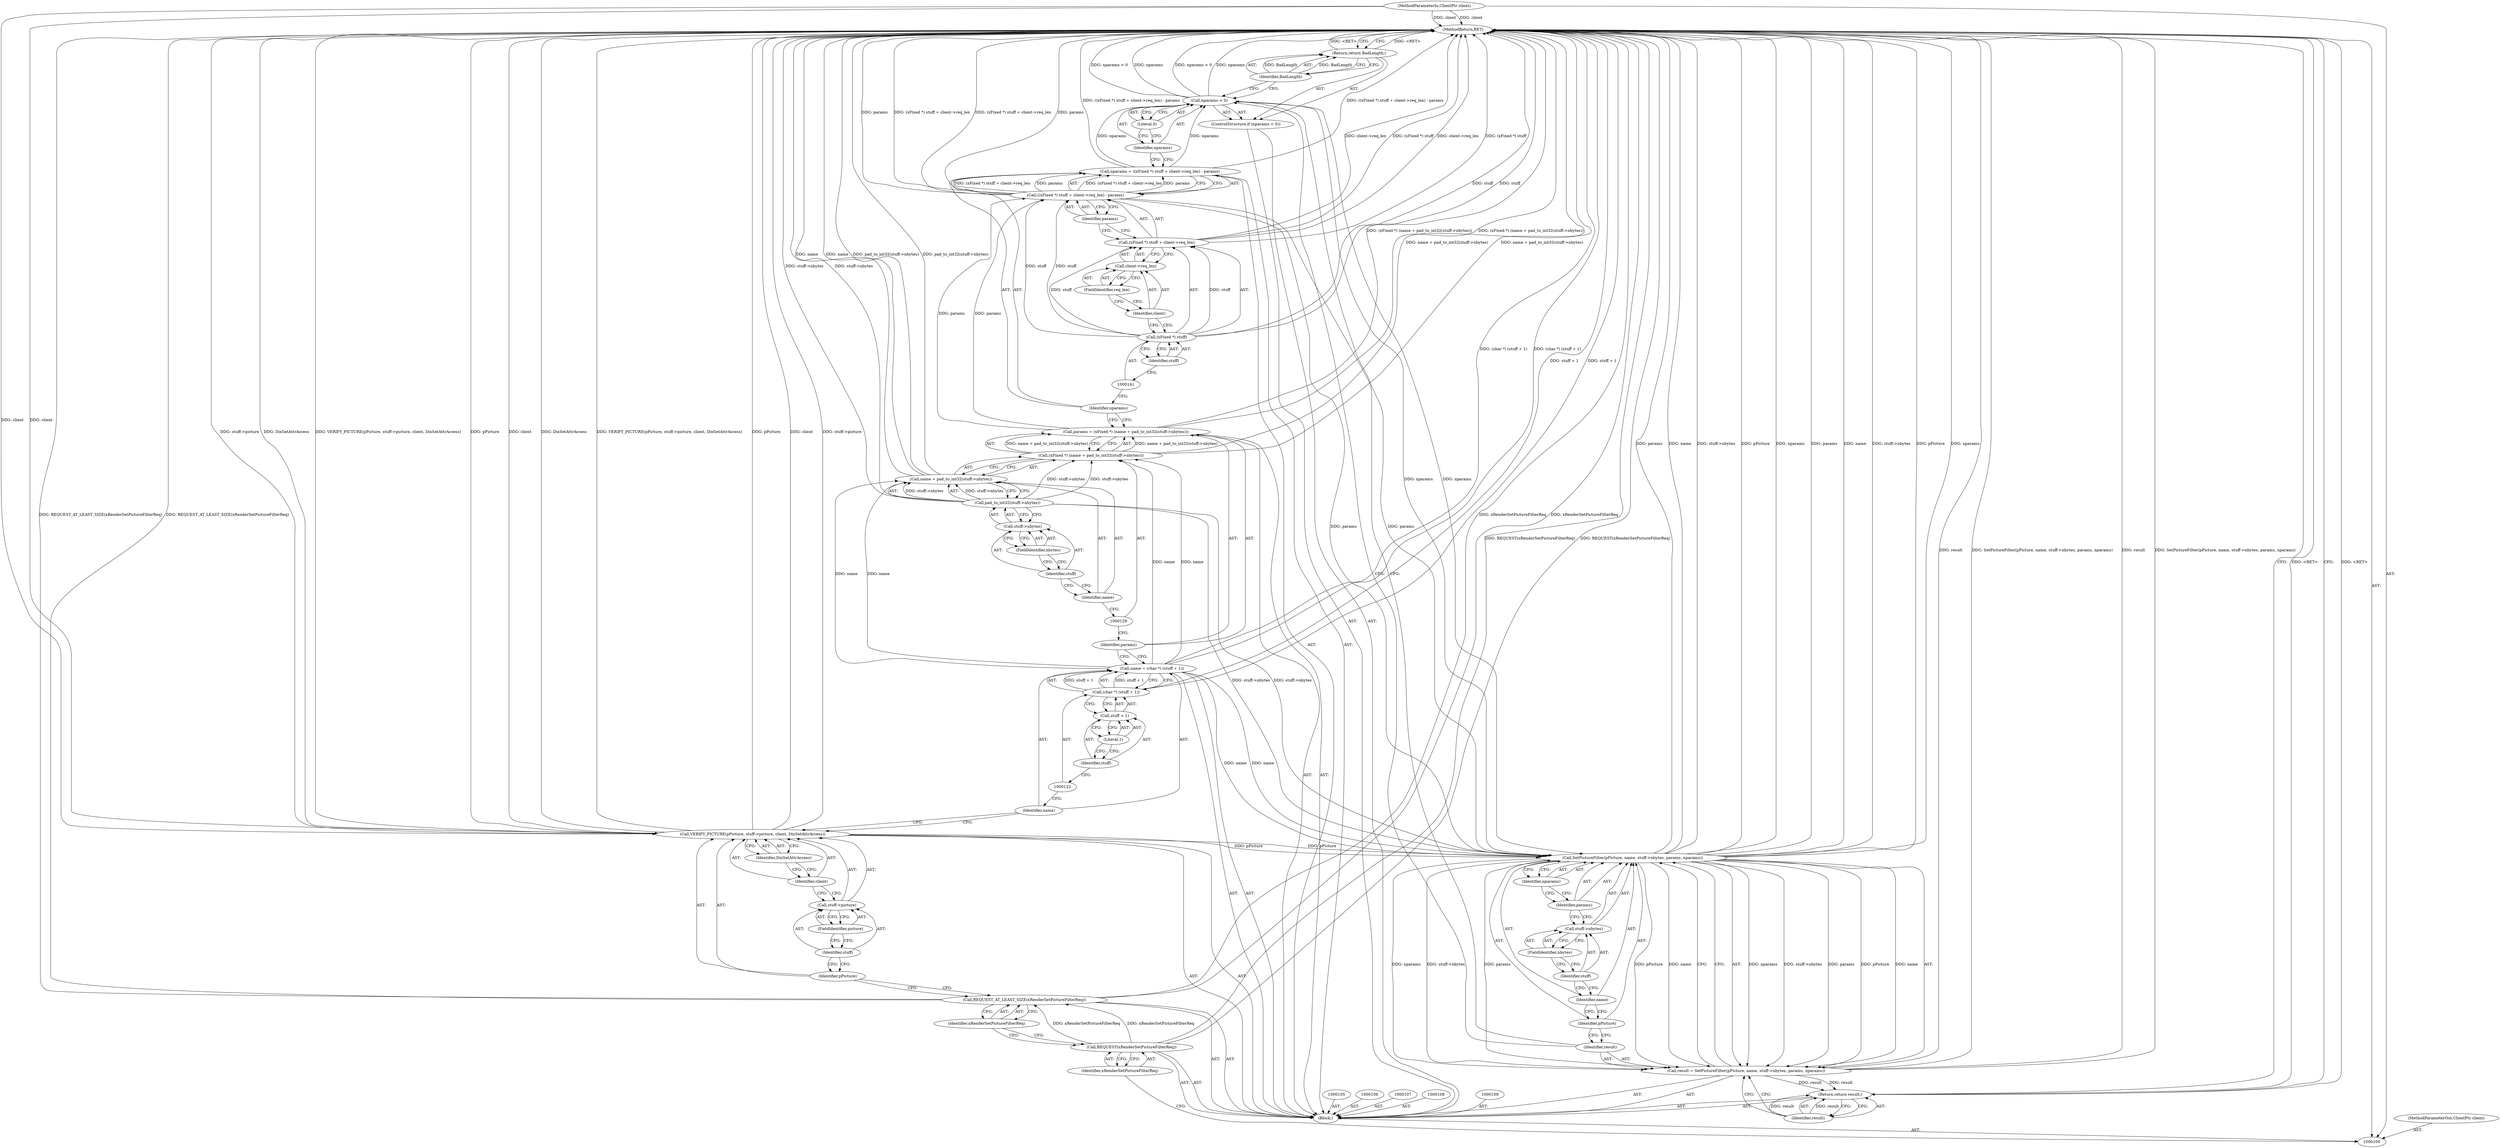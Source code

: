 digraph "0_xserver_cad5a1050b7184d828aef9c1dd151c3ab649d37e_5" {
"1000165" [label="(MethodReturn,RET)"];
"1000101" [label="(MethodParameterIn,ClientPtr client)"];
"1000231" [label="(MethodParameterOut,ClientPtr client)"];
"1000111" [label="(Identifier,xRenderSetPictureFilterReq)"];
"1000110" [label="(Call,REQUEST_AT_LEAST_SIZE(xRenderSetPictureFilterReq))"];
"1000113" [label="(Identifier,pPicture)"];
"1000114" [label="(Call,stuff->picture)"];
"1000115" [label="(Identifier,stuff)"];
"1000116" [label="(FieldIdentifier,picture)"];
"1000112" [label="(Call,VERIFY_PICTURE(pPicture, stuff->picture, client, DixSetAttrAccess))"];
"1000117" [label="(Identifier,client)"];
"1000118" [label="(Identifier,DixSetAttrAccess)"];
"1000121" [label="(Call,(char *) (stuff + 1))"];
"1000123" [label="(Call,stuff + 1)"];
"1000124" [label="(Identifier,stuff)"];
"1000125" [label="(Literal,1)"];
"1000119" [label="(Call,name = (char *) (stuff + 1))"];
"1000120" [label="(Identifier,name)"];
"1000128" [label="(Call,(xFixed *) (name + pad_to_int32(stuff->nbytes)))"];
"1000130" [label="(Call,name + pad_to_int32(stuff->nbytes))"];
"1000131" [label="(Identifier,name)"];
"1000132" [label="(Call,pad_to_int32(stuff->nbytes))"];
"1000133" [label="(Call,stuff->nbytes)"];
"1000134" [label="(Identifier,stuff)"];
"1000126" [label="(Call,params = (xFixed *) (name + pad_to_int32(stuff->nbytes)))"];
"1000127" [label="(Identifier,params)"];
"1000135" [label="(FieldIdentifier,nbytes)"];
"1000138" [label="(Call,((xFixed *) stuff + client->req_len) - params)"];
"1000139" [label="(Call,(xFixed *) stuff + client->req_len)"];
"1000140" [label="(Call,(xFixed *) stuff)"];
"1000142" [label="(Identifier,stuff)"];
"1000143" [label="(Call,client->req_len)"];
"1000144" [label="(Identifier,client)"];
"1000145" [label="(FieldIdentifier,req_len)"];
"1000136" [label="(Call,nparams = ((xFixed *) stuff + client->req_len) - params)"];
"1000137" [label="(Identifier,nparams)"];
"1000146" [label="(Identifier,params)"];
"1000150" [label="(Literal,0)"];
"1000147" [label="(ControlStructure,if (nparams < 0))"];
"1000148" [label="(Call,nparams < 0)"];
"1000149" [label="(Identifier,nparams)"];
"1000151" [label="(Return,return BadLength;)"];
"1000152" [label="(Identifier,BadLength)"];
"1000155" [label="(Call,SetPictureFilter(pPicture, name, stuff->nbytes, params, nparams))"];
"1000156" [label="(Identifier,pPicture)"];
"1000157" [label="(Identifier,name)"];
"1000158" [label="(Call,stuff->nbytes)"];
"1000159" [label="(Identifier,stuff)"];
"1000153" [label="(Call,result = SetPictureFilter(pPicture, name, stuff->nbytes, params, nparams))"];
"1000154" [label="(Identifier,result)"];
"1000160" [label="(FieldIdentifier,nbytes)"];
"1000161" [label="(Identifier,params)"];
"1000162" [label="(Identifier,nparams)"];
"1000164" [label="(Identifier,result)"];
"1000163" [label="(Return,return result;)"];
"1000102" [label="(Block,)"];
"1000104" [label="(Identifier,xRenderSetPictureFilterReq)"];
"1000103" [label="(Call,REQUEST(xRenderSetPictureFilterReq))"];
"1000165" -> "1000100"  [label="AST: "];
"1000165" -> "1000151"  [label="CFG: "];
"1000165" -> "1000163"  [label="CFG: "];
"1000112" -> "1000165"  [label="DDG: client"];
"1000112" -> "1000165"  [label="DDG: stuff->picture"];
"1000112" -> "1000165"  [label="DDG: DixSetAttrAccess"];
"1000112" -> "1000165"  [label="DDG: VERIFY_PICTURE(pPicture, stuff->picture, client, DixSetAttrAccess)"];
"1000112" -> "1000165"  [label="DDG: pPicture"];
"1000140" -> "1000165"  [label="DDG: stuff"];
"1000155" -> "1000165"  [label="DDG: name"];
"1000155" -> "1000165"  [label="DDG: stuff->nbytes"];
"1000155" -> "1000165"  [label="DDG: pPicture"];
"1000155" -> "1000165"  [label="DDG: nparams"];
"1000155" -> "1000165"  [label="DDG: params"];
"1000139" -> "1000165"  [label="DDG: (xFixed *) stuff"];
"1000139" -> "1000165"  [label="DDG: client->req_len"];
"1000119" -> "1000165"  [label="DDG: (char *) (stuff + 1)"];
"1000153" -> "1000165"  [label="DDG: result"];
"1000153" -> "1000165"  [label="DDG: SetPictureFilter(pPicture, name, stuff->nbytes, params, nparams)"];
"1000130" -> "1000165"  [label="DDG: name"];
"1000130" -> "1000165"  [label="DDG: pad_to_int32(stuff->nbytes)"];
"1000128" -> "1000165"  [label="DDG: name + pad_to_int32(stuff->nbytes)"];
"1000121" -> "1000165"  [label="DDG: stuff + 1"];
"1000138" -> "1000165"  [label="DDG: (xFixed *) stuff + client->req_len"];
"1000138" -> "1000165"  [label="DDG: params"];
"1000103" -> "1000165"  [label="DDG: REQUEST(xRenderSetPictureFilterReq)"];
"1000148" -> "1000165"  [label="DDG: nparams"];
"1000148" -> "1000165"  [label="DDG: nparams < 0"];
"1000132" -> "1000165"  [label="DDG: stuff->nbytes"];
"1000101" -> "1000165"  [label="DDG: client"];
"1000110" -> "1000165"  [label="DDG: REQUEST_AT_LEAST_SIZE(xRenderSetPictureFilterReq)"];
"1000110" -> "1000165"  [label="DDG: xRenderSetPictureFilterReq"];
"1000136" -> "1000165"  [label="DDG: ((xFixed *) stuff + client->req_len) - params"];
"1000126" -> "1000165"  [label="DDG: (xFixed *) (name + pad_to_int32(stuff->nbytes))"];
"1000151" -> "1000165"  [label="DDG: <RET>"];
"1000163" -> "1000165"  [label="DDG: <RET>"];
"1000101" -> "1000100"  [label="AST: "];
"1000101" -> "1000165"  [label="DDG: client"];
"1000101" -> "1000112"  [label="DDG: client"];
"1000231" -> "1000100"  [label="AST: "];
"1000111" -> "1000110"  [label="AST: "];
"1000111" -> "1000103"  [label="CFG: "];
"1000110" -> "1000111"  [label="CFG: "];
"1000110" -> "1000102"  [label="AST: "];
"1000110" -> "1000111"  [label="CFG: "];
"1000111" -> "1000110"  [label="AST: "];
"1000113" -> "1000110"  [label="CFG: "];
"1000110" -> "1000165"  [label="DDG: REQUEST_AT_LEAST_SIZE(xRenderSetPictureFilterReq)"];
"1000110" -> "1000165"  [label="DDG: xRenderSetPictureFilterReq"];
"1000103" -> "1000110"  [label="DDG: xRenderSetPictureFilterReq"];
"1000113" -> "1000112"  [label="AST: "];
"1000113" -> "1000110"  [label="CFG: "];
"1000115" -> "1000113"  [label="CFG: "];
"1000114" -> "1000112"  [label="AST: "];
"1000114" -> "1000116"  [label="CFG: "];
"1000115" -> "1000114"  [label="AST: "];
"1000116" -> "1000114"  [label="AST: "];
"1000117" -> "1000114"  [label="CFG: "];
"1000115" -> "1000114"  [label="AST: "];
"1000115" -> "1000113"  [label="CFG: "];
"1000116" -> "1000115"  [label="CFG: "];
"1000116" -> "1000114"  [label="AST: "];
"1000116" -> "1000115"  [label="CFG: "];
"1000114" -> "1000116"  [label="CFG: "];
"1000112" -> "1000102"  [label="AST: "];
"1000112" -> "1000118"  [label="CFG: "];
"1000113" -> "1000112"  [label="AST: "];
"1000114" -> "1000112"  [label="AST: "];
"1000117" -> "1000112"  [label="AST: "];
"1000118" -> "1000112"  [label="AST: "];
"1000120" -> "1000112"  [label="CFG: "];
"1000112" -> "1000165"  [label="DDG: client"];
"1000112" -> "1000165"  [label="DDG: stuff->picture"];
"1000112" -> "1000165"  [label="DDG: DixSetAttrAccess"];
"1000112" -> "1000165"  [label="DDG: VERIFY_PICTURE(pPicture, stuff->picture, client, DixSetAttrAccess)"];
"1000112" -> "1000165"  [label="DDG: pPicture"];
"1000101" -> "1000112"  [label="DDG: client"];
"1000112" -> "1000155"  [label="DDG: pPicture"];
"1000117" -> "1000112"  [label="AST: "];
"1000117" -> "1000114"  [label="CFG: "];
"1000118" -> "1000117"  [label="CFG: "];
"1000118" -> "1000112"  [label="AST: "];
"1000118" -> "1000117"  [label="CFG: "];
"1000112" -> "1000118"  [label="CFG: "];
"1000121" -> "1000119"  [label="AST: "];
"1000121" -> "1000123"  [label="CFG: "];
"1000122" -> "1000121"  [label="AST: "];
"1000123" -> "1000121"  [label="AST: "];
"1000119" -> "1000121"  [label="CFG: "];
"1000121" -> "1000165"  [label="DDG: stuff + 1"];
"1000121" -> "1000119"  [label="DDG: stuff + 1"];
"1000123" -> "1000121"  [label="AST: "];
"1000123" -> "1000125"  [label="CFG: "];
"1000124" -> "1000123"  [label="AST: "];
"1000125" -> "1000123"  [label="AST: "];
"1000121" -> "1000123"  [label="CFG: "];
"1000124" -> "1000123"  [label="AST: "];
"1000124" -> "1000122"  [label="CFG: "];
"1000125" -> "1000124"  [label="CFG: "];
"1000125" -> "1000123"  [label="AST: "];
"1000125" -> "1000124"  [label="CFG: "];
"1000123" -> "1000125"  [label="CFG: "];
"1000119" -> "1000102"  [label="AST: "];
"1000119" -> "1000121"  [label="CFG: "];
"1000120" -> "1000119"  [label="AST: "];
"1000121" -> "1000119"  [label="AST: "];
"1000127" -> "1000119"  [label="CFG: "];
"1000119" -> "1000165"  [label="DDG: (char *) (stuff + 1)"];
"1000121" -> "1000119"  [label="DDG: stuff + 1"];
"1000119" -> "1000128"  [label="DDG: name"];
"1000119" -> "1000130"  [label="DDG: name"];
"1000119" -> "1000155"  [label="DDG: name"];
"1000120" -> "1000119"  [label="AST: "];
"1000120" -> "1000112"  [label="CFG: "];
"1000122" -> "1000120"  [label="CFG: "];
"1000128" -> "1000126"  [label="AST: "];
"1000128" -> "1000130"  [label="CFG: "];
"1000129" -> "1000128"  [label="AST: "];
"1000130" -> "1000128"  [label="AST: "];
"1000126" -> "1000128"  [label="CFG: "];
"1000128" -> "1000165"  [label="DDG: name + pad_to_int32(stuff->nbytes)"];
"1000128" -> "1000126"  [label="DDG: name + pad_to_int32(stuff->nbytes)"];
"1000119" -> "1000128"  [label="DDG: name"];
"1000132" -> "1000128"  [label="DDG: stuff->nbytes"];
"1000130" -> "1000128"  [label="AST: "];
"1000130" -> "1000132"  [label="CFG: "];
"1000131" -> "1000130"  [label="AST: "];
"1000132" -> "1000130"  [label="AST: "];
"1000128" -> "1000130"  [label="CFG: "];
"1000130" -> "1000165"  [label="DDG: name"];
"1000130" -> "1000165"  [label="DDG: pad_to_int32(stuff->nbytes)"];
"1000119" -> "1000130"  [label="DDG: name"];
"1000132" -> "1000130"  [label="DDG: stuff->nbytes"];
"1000131" -> "1000130"  [label="AST: "];
"1000131" -> "1000129"  [label="CFG: "];
"1000134" -> "1000131"  [label="CFG: "];
"1000132" -> "1000130"  [label="AST: "];
"1000132" -> "1000133"  [label="CFG: "];
"1000133" -> "1000132"  [label="AST: "];
"1000130" -> "1000132"  [label="CFG: "];
"1000132" -> "1000165"  [label="DDG: stuff->nbytes"];
"1000132" -> "1000128"  [label="DDG: stuff->nbytes"];
"1000132" -> "1000130"  [label="DDG: stuff->nbytes"];
"1000132" -> "1000155"  [label="DDG: stuff->nbytes"];
"1000133" -> "1000132"  [label="AST: "];
"1000133" -> "1000135"  [label="CFG: "];
"1000134" -> "1000133"  [label="AST: "];
"1000135" -> "1000133"  [label="AST: "];
"1000132" -> "1000133"  [label="CFG: "];
"1000134" -> "1000133"  [label="AST: "];
"1000134" -> "1000131"  [label="CFG: "];
"1000135" -> "1000134"  [label="CFG: "];
"1000126" -> "1000102"  [label="AST: "];
"1000126" -> "1000128"  [label="CFG: "];
"1000127" -> "1000126"  [label="AST: "];
"1000128" -> "1000126"  [label="AST: "];
"1000137" -> "1000126"  [label="CFG: "];
"1000126" -> "1000165"  [label="DDG: (xFixed *) (name + pad_to_int32(stuff->nbytes))"];
"1000128" -> "1000126"  [label="DDG: name + pad_to_int32(stuff->nbytes)"];
"1000126" -> "1000138"  [label="DDG: params"];
"1000127" -> "1000126"  [label="AST: "];
"1000127" -> "1000119"  [label="CFG: "];
"1000129" -> "1000127"  [label="CFG: "];
"1000135" -> "1000133"  [label="AST: "];
"1000135" -> "1000134"  [label="CFG: "];
"1000133" -> "1000135"  [label="CFG: "];
"1000138" -> "1000136"  [label="AST: "];
"1000138" -> "1000146"  [label="CFG: "];
"1000139" -> "1000138"  [label="AST: "];
"1000146" -> "1000138"  [label="AST: "];
"1000136" -> "1000138"  [label="CFG: "];
"1000138" -> "1000165"  [label="DDG: (xFixed *) stuff + client->req_len"];
"1000138" -> "1000165"  [label="DDG: params"];
"1000138" -> "1000136"  [label="DDG: (xFixed *) stuff + client->req_len"];
"1000138" -> "1000136"  [label="DDG: params"];
"1000140" -> "1000138"  [label="DDG: stuff"];
"1000126" -> "1000138"  [label="DDG: params"];
"1000138" -> "1000155"  [label="DDG: params"];
"1000139" -> "1000138"  [label="AST: "];
"1000139" -> "1000143"  [label="CFG: "];
"1000140" -> "1000139"  [label="AST: "];
"1000143" -> "1000139"  [label="AST: "];
"1000146" -> "1000139"  [label="CFG: "];
"1000139" -> "1000165"  [label="DDG: (xFixed *) stuff"];
"1000139" -> "1000165"  [label="DDG: client->req_len"];
"1000140" -> "1000139"  [label="DDG: stuff"];
"1000140" -> "1000139"  [label="AST: "];
"1000140" -> "1000142"  [label="CFG: "];
"1000141" -> "1000140"  [label="AST: "];
"1000142" -> "1000140"  [label="AST: "];
"1000144" -> "1000140"  [label="CFG: "];
"1000140" -> "1000165"  [label="DDG: stuff"];
"1000140" -> "1000138"  [label="DDG: stuff"];
"1000140" -> "1000139"  [label="DDG: stuff"];
"1000142" -> "1000140"  [label="AST: "];
"1000142" -> "1000141"  [label="CFG: "];
"1000140" -> "1000142"  [label="CFG: "];
"1000143" -> "1000139"  [label="AST: "];
"1000143" -> "1000145"  [label="CFG: "];
"1000144" -> "1000143"  [label="AST: "];
"1000145" -> "1000143"  [label="AST: "];
"1000139" -> "1000143"  [label="CFG: "];
"1000144" -> "1000143"  [label="AST: "];
"1000144" -> "1000140"  [label="CFG: "];
"1000145" -> "1000144"  [label="CFG: "];
"1000145" -> "1000143"  [label="AST: "];
"1000145" -> "1000144"  [label="CFG: "];
"1000143" -> "1000145"  [label="CFG: "];
"1000136" -> "1000102"  [label="AST: "];
"1000136" -> "1000138"  [label="CFG: "];
"1000137" -> "1000136"  [label="AST: "];
"1000138" -> "1000136"  [label="AST: "];
"1000149" -> "1000136"  [label="CFG: "];
"1000136" -> "1000165"  [label="DDG: ((xFixed *) stuff + client->req_len) - params"];
"1000138" -> "1000136"  [label="DDG: (xFixed *) stuff + client->req_len"];
"1000138" -> "1000136"  [label="DDG: params"];
"1000136" -> "1000148"  [label="DDG: nparams"];
"1000137" -> "1000136"  [label="AST: "];
"1000137" -> "1000126"  [label="CFG: "];
"1000141" -> "1000137"  [label="CFG: "];
"1000146" -> "1000138"  [label="AST: "];
"1000146" -> "1000139"  [label="CFG: "];
"1000138" -> "1000146"  [label="CFG: "];
"1000150" -> "1000148"  [label="AST: "];
"1000150" -> "1000149"  [label="CFG: "];
"1000148" -> "1000150"  [label="CFG: "];
"1000147" -> "1000102"  [label="AST: "];
"1000148" -> "1000147"  [label="AST: "];
"1000151" -> "1000147"  [label="AST: "];
"1000148" -> "1000147"  [label="AST: "];
"1000148" -> "1000150"  [label="CFG: "];
"1000149" -> "1000148"  [label="AST: "];
"1000150" -> "1000148"  [label="AST: "];
"1000152" -> "1000148"  [label="CFG: "];
"1000154" -> "1000148"  [label="CFG: "];
"1000148" -> "1000165"  [label="DDG: nparams"];
"1000148" -> "1000165"  [label="DDG: nparams < 0"];
"1000136" -> "1000148"  [label="DDG: nparams"];
"1000148" -> "1000155"  [label="DDG: nparams"];
"1000149" -> "1000148"  [label="AST: "];
"1000149" -> "1000136"  [label="CFG: "];
"1000150" -> "1000149"  [label="CFG: "];
"1000151" -> "1000147"  [label="AST: "];
"1000151" -> "1000152"  [label="CFG: "];
"1000152" -> "1000151"  [label="AST: "];
"1000165" -> "1000151"  [label="CFG: "];
"1000151" -> "1000165"  [label="DDG: <RET>"];
"1000152" -> "1000151"  [label="DDG: BadLength"];
"1000152" -> "1000151"  [label="AST: "];
"1000152" -> "1000148"  [label="CFG: "];
"1000151" -> "1000152"  [label="CFG: "];
"1000152" -> "1000151"  [label="DDG: BadLength"];
"1000155" -> "1000153"  [label="AST: "];
"1000155" -> "1000162"  [label="CFG: "];
"1000156" -> "1000155"  [label="AST: "];
"1000157" -> "1000155"  [label="AST: "];
"1000158" -> "1000155"  [label="AST: "];
"1000161" -> "1000155"  [label="AST: "];
"1000162" -> "1000155"  [label="AST: "];
"1000153" -> "1000155"  [label="CFG: "];
"1000155" -> "1000165"  [label="DDG: name"];
"1000155" -> "1000165"  [label="DDG: stuff->nbytes"];
"1000155" -> "1000165"  [label="DDG: pPicture"];
"1000155" -> "1000165"  [label="DDG: nparams"];
"1000155" -> "1000165"  [label="DDG: params"];
"1000155" -> "1000153"  [label="DDG: nparams"];
"1000155" -> "1000153"  [label="DDG: stuff->nbytes"];
"1000155" -> "1000153"  [label="DDG: params"];
"1000155" -> "1000153"  [label="DDG: pPicture"];
"1000155" -> "1000153"  [label="DDG: name"];
"1000112" -> "1000155"  [label="DDG: pPicture"];
"1000119" -> "1000155"  [label="DDG: name"];
"1000132" -> "1000155"  [label="DDG: stuff->nbytes"];
"1000138" -> "1000155"  [label="DDG: params"];
"1000148" -> "1000155"  [label="DDG: nparams"];
"1000156" -> "1000155"  [label="AST: "];
"1000156" -> "1000154"  [label="CFG: "];
"1000157" -> "1000156"  [label="CFG: "];
"1000157" -> "1000155"  [label="AST: "];
"1000157" -> "1000156"  [label="CFG: "];
"1000159" -> "1000157"  [label="CFG: "];
"1000158" -> "1000155"  [label="AST: "];
"1000158" -> "1000160"  [label="CFG: "];
"1000159" -> "1000158"  [label="AST: "];
"1000160" -> "1000158"  [label="AST: "];
"1000161" -> "1000158"  [label="CFG: "];
"1000159" -> "1000158"  [label="AST: "];
"1000159" -> "1000157"  [label="CFG: "];
"1000160" -> "1000159"  [label="CFG: "];
"1000153" -> "1000102"  [label="AST: "];
"1000153" -> "1000155"  [label="CFG: "];
"1000154" -> "1000153"  [label="AST: "];
"1000155" -> "1000153"  [label="AST: "];
"1000164" -> "1000153"  [label="CFG: "];
"1000153" -> "1000165"  [label="DDG: result"];
"1000153" -> "1000165"  [label="DDG: SetPictureFilter(pPicture, name, stuff->nbytes, params, nparams)"];
"1000155" -> "1000153"  [label="DDG: nparams"];
"1000155" -> "1000153"  [label="DDG: stuff->nbytes"];
"1000155" -> "1000153"  [label="DDG: params"];
"1000155" -> "1000153"  [label="DDG: pPicture"];
"1000155" -> "1000153"  [label="DDG: name"];
"1000153" -> "1000163"  [label="DDG: result"];
"1000154" -> "1000153"  [label="AST: "];
"1000154" -> "1000148"  [label="CFG: "];
"1000156" -> "1000154"  [label="CFG: "];
"1000160" -> "1000158"  [label="AST: "];
"1000160" -> "1000159"  [label="CFG: "];
"1000158" -> "1000160"  [label="CFG: "];
"1000161" -> "1000155"  [label="AST: "];
"1000161" -> "1000158"  [label="CFG: "];
"1000162" -> "1000161"  [label="CFG: "];
"1000162" -> "1000155"  [label="AST: "];
"1000162" -> "1000161"  [label="CFG: "];
"1000155" -> "1000162"  [label="CFG: "];
"1000164" -> "1000163"  [label="AST: "];
"1000164" -> "1000153"  [label="CFG: "];
"1000163" -> "1000164"  [label="CFG: "];
"1000164" -> "1000163"  [label="DDG: result"];
"1000163" -> "1000102"  [label="AST: "];
"1000163" -> "1000164"  [label="CFG: "];
"1000164" -> "1000163"  [label="AST: "];
"1000165" -> "1000163"  [label="CFG: "];
"1000163" -> "1000165"  [label="DDG: <RET>"];
"1000164" -> "1000163"  [label="DDG: result"];
"1000153" -> "1000163"  [label="DDG: result"];
"1000102" -> "1000100"  [label="AST: "];
"1000103" -> "1000102"  [label="AST: "];
"1000105" -> "1000102"  [label="AST: "];
"1000106" -> "1000102"  [label="AST: "];
"1000107" -> "1000102"  [label="AST: "];
"1000108" -> "1000102"  [label="AST: "];
"1000109" -> "1000102"  [label="AST: "];
"1000110" -> "1000102"  [label="AST: "];
"1000112" -> "1000102"  [label="AST: "];
"1000119" -> "1000102"  [label="AST: "];
"1000126" -> "1000102"  [label="AST: "];
"1000136" -> "1000102"  [label="AST: "];
"1000147" -> "1000102"  [label="AST: "];
"1000153" -> "1000102"  [label="AST: "];
"1000163" -> "1000102"  [label="AST: "];
"1000104" -> "1000103"  [label="AST: "];
"1000104" -> "1000100"  [label="CFG: "];
"1000103" -> "1000104"  [label="CFG: "];
"1000103" -> "1000102"  [label="AST: "];
"1000103" -> "1000104"  [label="CFG: "];
"1000104" -> "1000103"  [label="AST: "];
"1000111" -> "1000103"  [label="CFG: "];
"1000103" -> "1000165"  [label="DDG: REQUEST(xRenderSetPictureFilterReq)"];
"1000103" -> "1000110"  [label="DDG: xRenderSetPictureFilterReq"];
}
